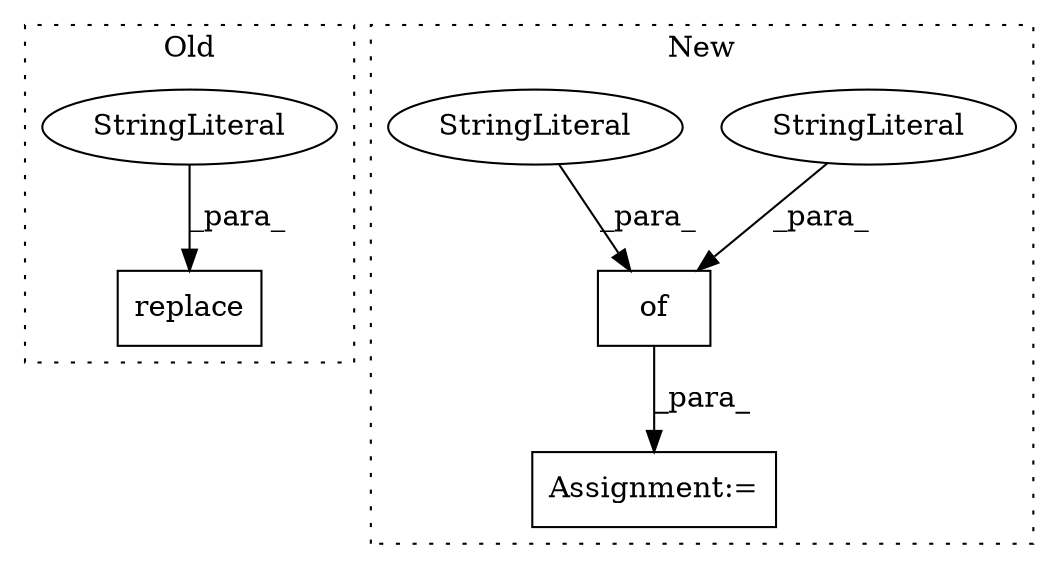 digraph G {
subgraph cluster0 {
1 [label="replace" a="32" s="2970,2984" l="8,1" shape="box"];
4 [label="StringLiteral" a="45" s="2978" l="3" shape="ellipse"];
label = "Old";
style="dotted";
}
subgraph cluster1 {
2 [label="of" a="32" s="2610,2655" l="3,1" shape="box"];
3 [label="StringLiteral" a="45" s="2613" l="6" shape="ellipse"];
5 [label="StringLiteral" a="45" s="2633" l="10" shape="ellipse"];
6 [label="Assignment:=" a="7" s="2605" l="1" shape="box"];
label = "New";
style="dotted";
}
2 -> 6 [label="_para_"];
3 -> 2 [label="_para_"];
4 -> 1 [label="_para_"];
5 -> 2 [label="_para_"];
}